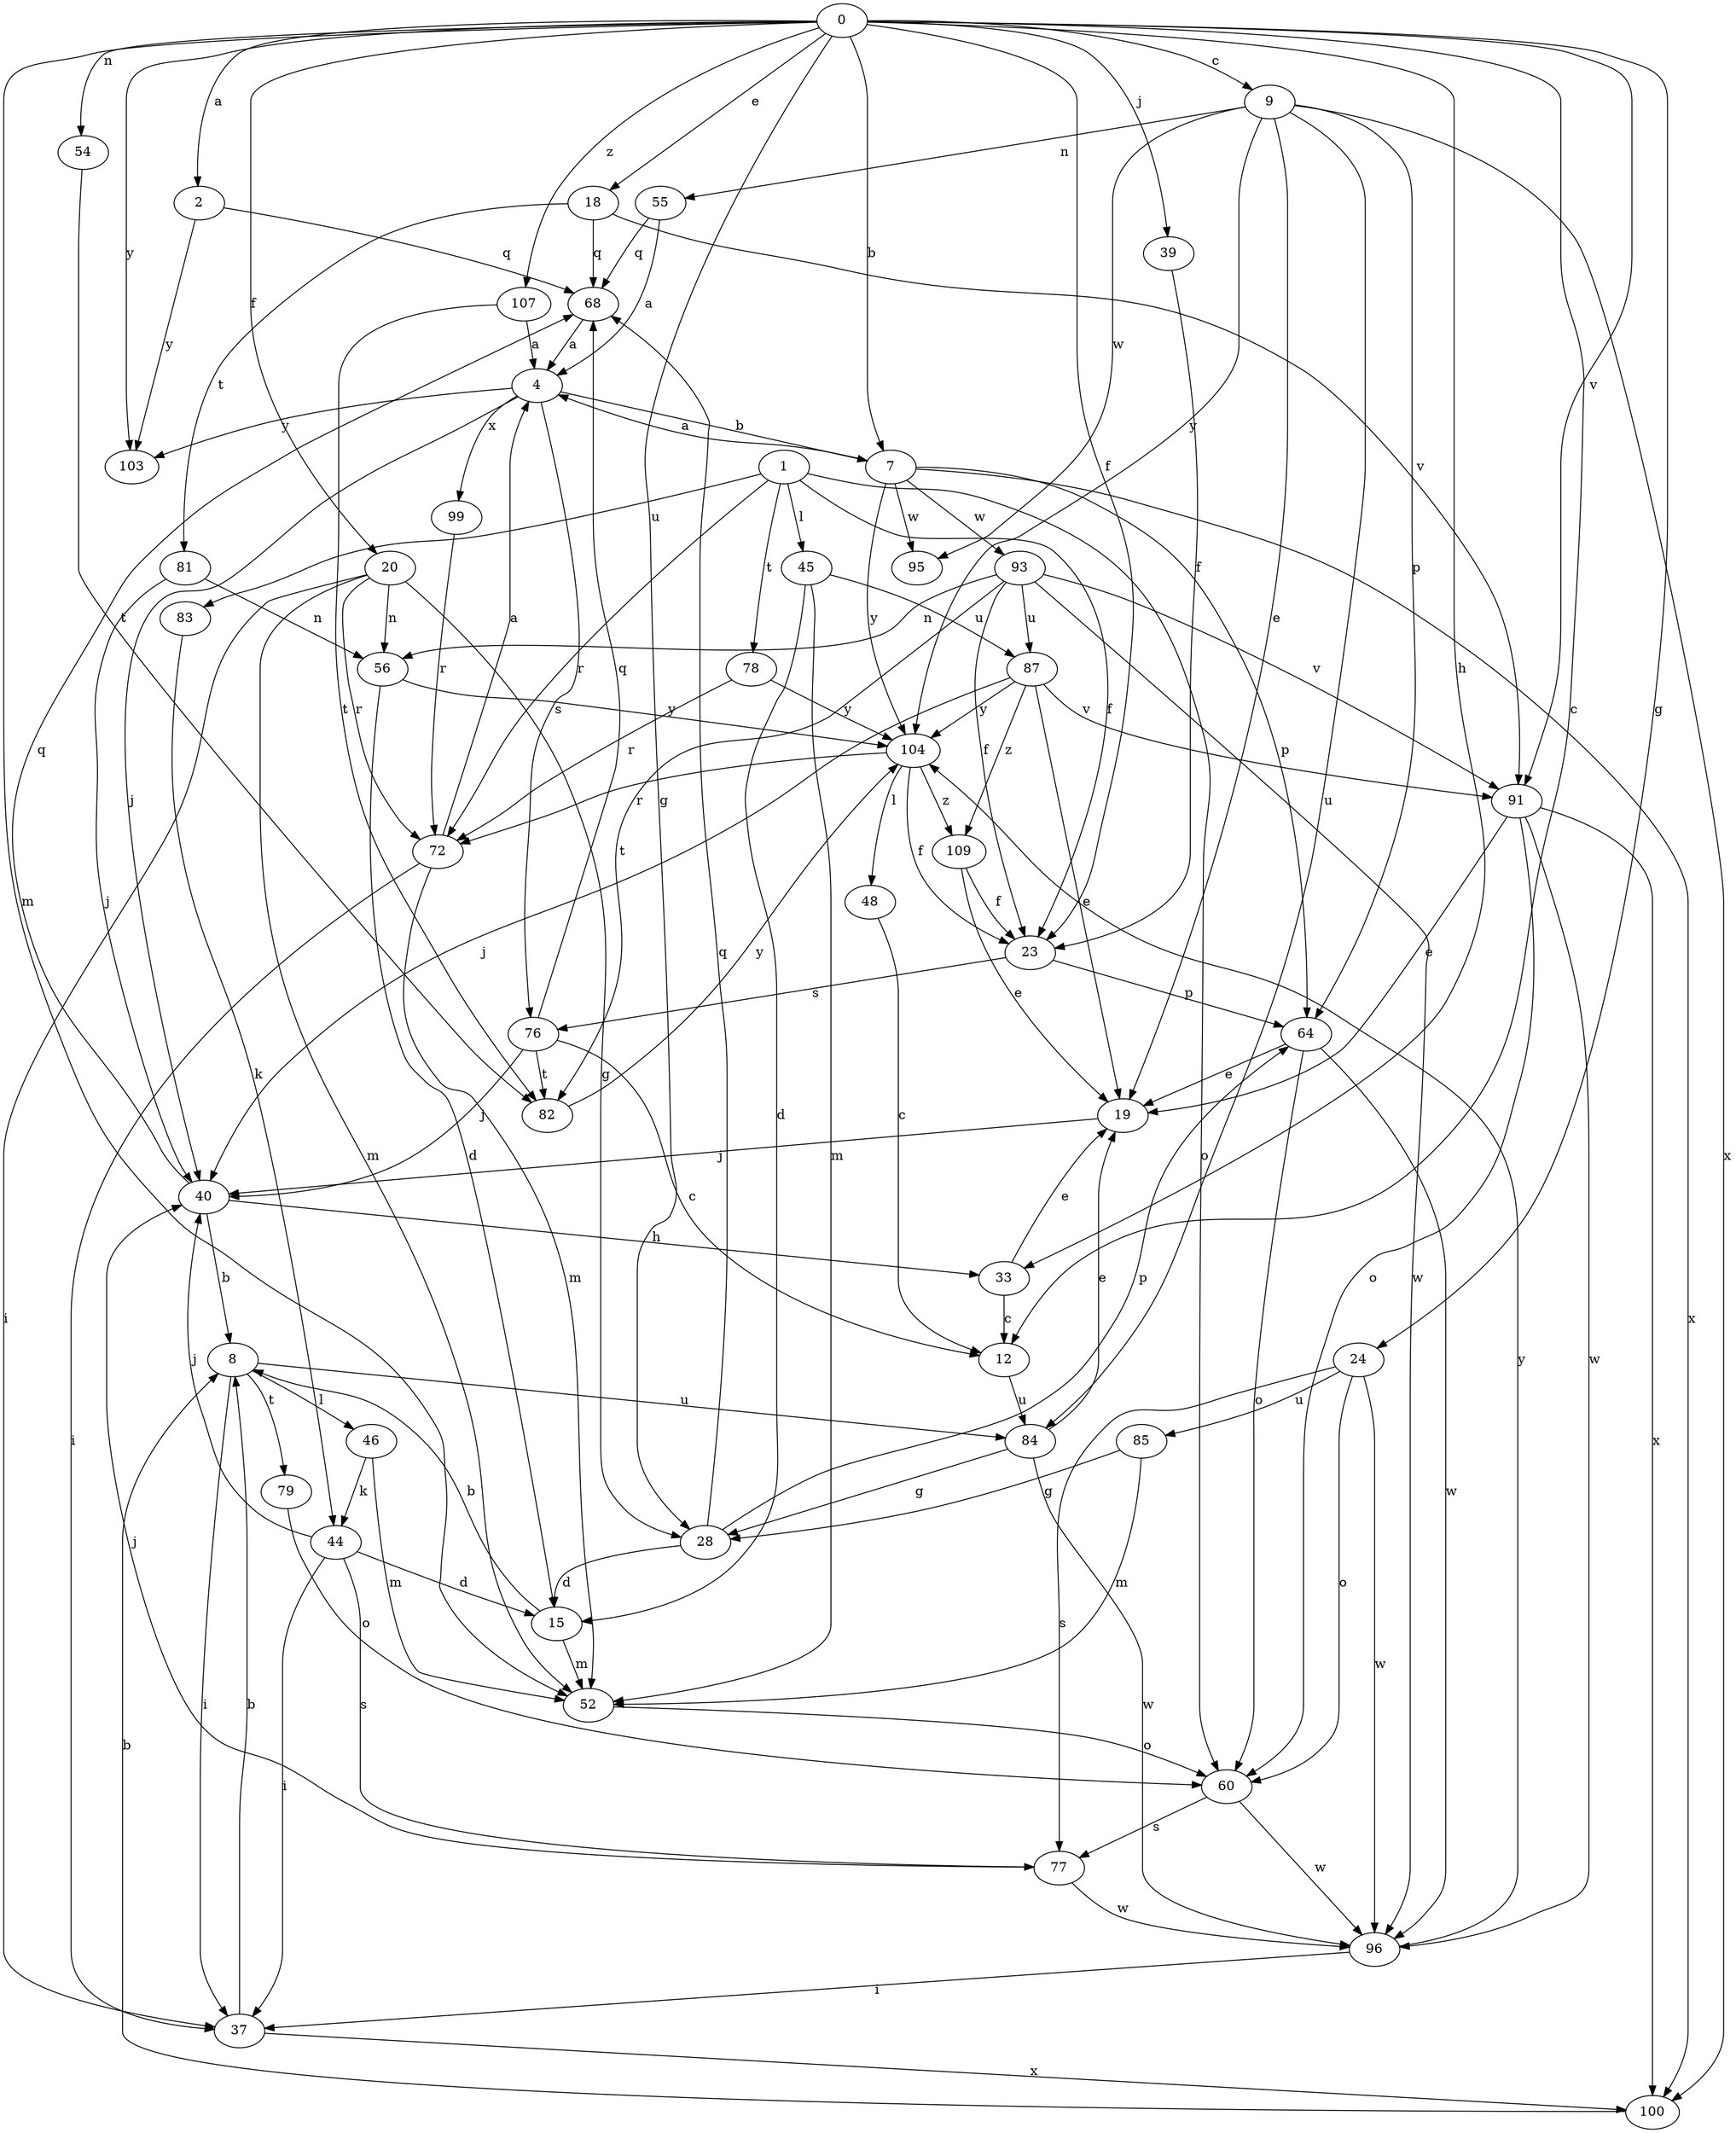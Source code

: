 strict digraph  {
0;
1;
2;
4;
7;
8;
9;
12;
15;
18;
19;
20;
23;
24;
28;
33;
37;
39;
40;
44;
45;
46;
48;
52;
54;
55;
56;
60;
64;
68;
72;
76;
77;
78;
79;
81;
82;
83;
84;
85;
87;
91;
93;
95;
96;
99;
100;
103;
104;
107;
109;
0 -> 2  [label=a];
0 -> 7  [label=b];
0 -> 9  [label=c];
0 -> 12  [label=c];
0 -> 18  [label=e];
0 -> 20  [label=f];
0 -> 23  [label=f];
0 -> 24  [label=g];
0 -> 28  [label=g];
0 -> 33  [label=h];
0 -> 39  [label=j];
0 -> 52  [label=m];
0 -> 54  [label=n];
0 -> 91  [label=v];
0 -> 103  [label=y];
0 -> 107  [label=z];
1 -> 23  [label=f];
1 -> 45  [label=l];
1 -> 60  [label=o];
1 -> 72  [label=r];
1 -> 78  [label=t];
1 -> 83  [label=u];
2 -> 68  [label=q];
2 -> 103  [label=y];
4 -> 7  [label=b];
4 -> 40  [label=j];
4 -> 76  [label=s];
4 -> 99  [label=x];
4 -> 103  [label=y];
7 -> 4  [label=a];
7 -> 64  [label=p];
7 -> 93  [label=w];
7 -> 95  [label=w];
7 -> 100  [label=x];
7 -> 104  [label=y];
8 -> 37  [label=i];
8 -> 46  [label=l];
8 -> 79  [label=t];
8 -> 84  [label=u];
9 -> 19  [label=e];
9 -> 55  [label=n];
9 -> 64  [label=p];
9 -> 84  [label=u];
9 -> 95  [label=w];
9 -> 100  [label=x];
9 -> 104  [label=y];
12 -> 84  [label=u];
15 -> 8  [label=b];
15 -> 52  [label=m];
18 -> 68  [label=q];
18 -> 81  [label=t];
18 -> 91  [label=v];
19 -> 40  [label=j];
20 -> 28  [label=g];
20 -> 37  [label=i];
20 -> 52  [label=m];
20 -> 56  [label=n];
20 -> 72  [label=r];
23 -> 64  [label=p];
23 -> 76  [label=s];
24 -> 60  [label=o];
24 -> 77  [label=s];
24 -> 85  [label=u];
24 -> 96  [label=w];
28 -> 15  [label=d];
28 -> 64  [label=p];
28 -> 68  [label=q];
33 -> 12  [label=c];
33 -> 19  [label=e];
37 -> 8  [label=b];
37 -> 100  [label=x];
39 -> 23  [label=f];
40 -> 8  [label=b];
40 -> 33  [label=h];
40 -> 68  [label=q];
44 -> 15  [label=d];
44 -> 37  [label=i];
44 -> 40  [label=j];
44 -> 77  [label=s];
45 -> 15  [label=d];
45 -> 52  [label=m];
45 -> 87  [label=u];
46 -> 44  [label=k];
46 -> 52  [label=m];
48 -> 12  [label=c];
52 -> 60  [label=o];
54 -> 82  [label=t];
55 -> 4  [label=a];
55 -> 68  [label=q];
56 -> 15  [label=d];
56 -> 104  [label=y];
60 -> 77  [label=s];
60 -> 96  [label=w];
64 -> 19  [label=e];
64 -> 60  [label=o];
64 -> 96  [label=w];
68 -> 4  [label=a];
72 -> 4  [label=a];
72 -> 37  [label=i];
72 -> 52  [label=m];
76 -> 12  [label=c];
76 -> 40  [label=j];
76 -> 68  [label=q];
76 -> 82  [label=t];
77 -> 40  [label=j];
77 -> 96  [label=w];
78 -> 72  [label=r];
78 -> 104  [label=y];
79 -> 60  [label=o];
81 -> 40  [label=j];
81 -> 56  [label=n];
82 -> 104  [label=y];
83 -> 44  [label=k];
84 -> 19  [label=e];
84 -> 28  [label=g];
84 -> 96  [label=w];
85 -> 28  [label=g];
85 -> 52  [label=m];
87 -> 19  [label=e];
87 -> 40  [label=j];
87 -> 91  [label=v];
87 -> 104  [label=y];
87 -> 109  [label=z];
91 -> 19  [label=e];
91 -> 60  [label=o];
91 -> 96  [label=w];
91 -> 100  [label=x];
93 -> 23  [label=f];
93 -> 56  [label=n];
93 -> 82  [label=t];
93 -> 87  [label=u];
93 -> 91  [label=v];
93 -> 96  [label=w];
96 -> 37  [label=i];
96 -> 104  [label=y];
99 -> 72  [label=r];
100 -> 8  [label=b];
104 -> 23  [label=f];
104 -> 48  [label=l];
104 -> 72  [label=r];
104 -> 109  [label=z];
107 -> 4  [label=a];
107 -> 82  [label=t];
109 -> 19  [label=e];
109 -> 23  [label=f];
}
